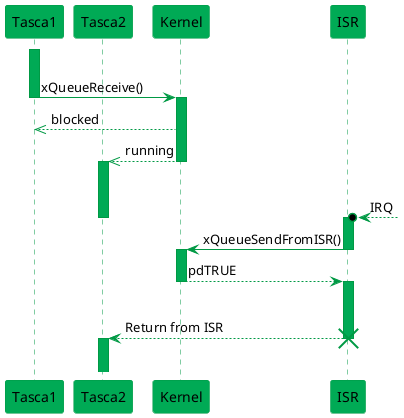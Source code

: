 ' FreeRTOS activity diagram with 2 tasks when an IRQ triggers an ISR. 
' The ISR should awake Task1 that it is waiting for a data in a Queue.
' The ISR is a wrong code for FreeRTOS, because it lacks the
' taskYIELD_FROM_ISR() call

@startuml

skinparam sequence {
ArrowColor #009944
ActorBorderColor #009944
LifeLineBorderColor #009944
LifeLineBackgroundColor #00AA55
ParticipantBorderColor #009944
ParticipantBackgroundColor #00AA55
}

participant Tasca1 order 1
participant Tasca2 order 2
participant Kernel order 3
participant ISR order 4
activate Tasca1
|||
Tasca1 -> Kernel: xQueueReceive()
deactivate Tasca1
activate Kernel

Kernel -->> Tasca1: blocked
Kernel -->> Tasca2: running
deactivate Kernel
activate Tasca2
|||
ISR o<--]: IRQ
deactivate Tasca2
activate ISR

ISR-> Kernel: xQueueSendFromISR()
deactivate ISR
activate Kernel
Kernel-->ISR:      pdTRUE
deactivate Kernel
activate ISR
|||
ISR --> Tasca2: Return from ISR
destroy ISR
activate Tasca2
|||


@enduml
